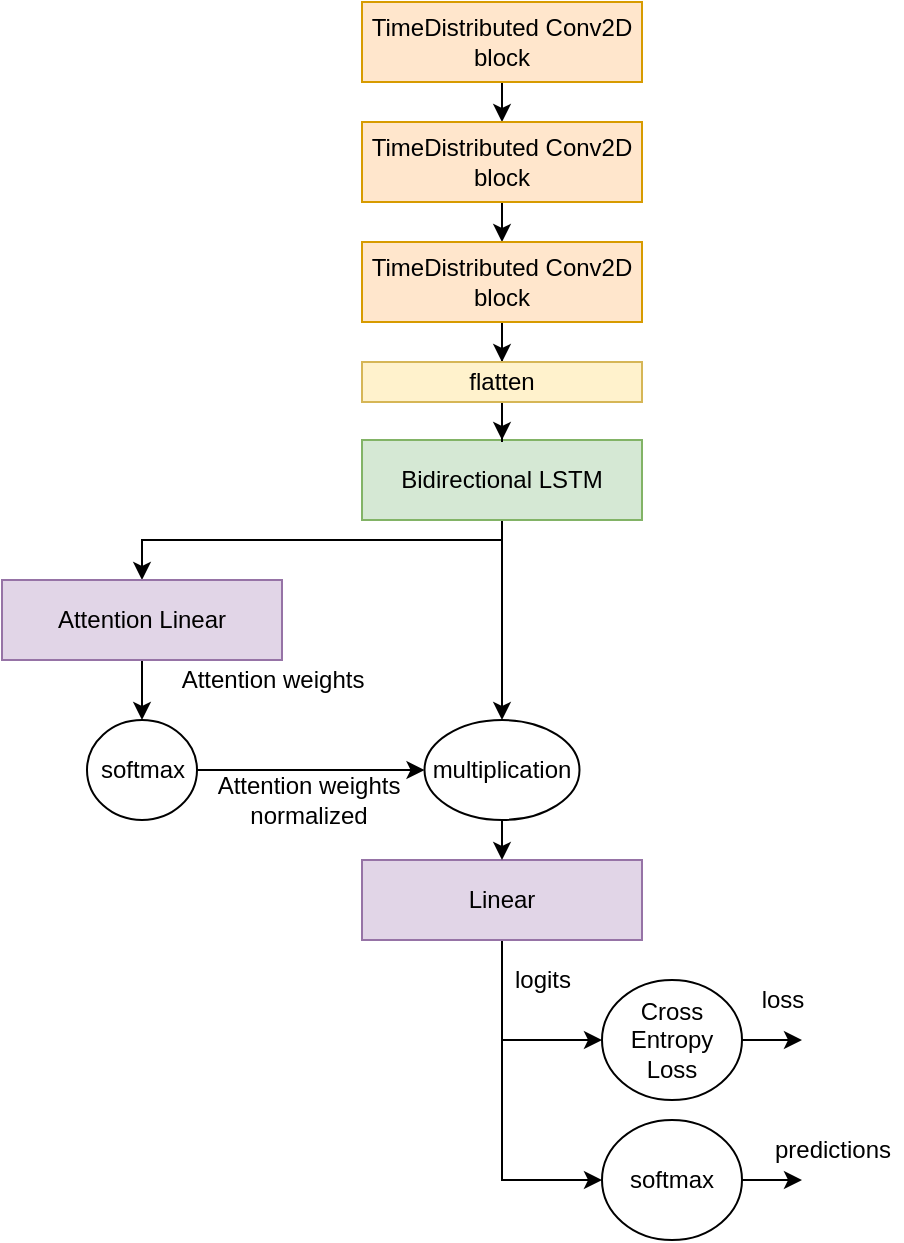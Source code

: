 <mxfile version="13.6.9" type="device"><diagram id="Bj7vIdwEfcWck5Sdz_T4" name="Page-1"><mxGraphModel dx="1102" dy="565" grid="0" gridSize="10" guides="1" tooltips="1" connect="1" arrows="1" fold="1" page="1" pageScale="1" pageWidth="827" pageHeight="1169" math="0" shadow="0"><root><mxCell id="0"/><mxCell id="1" parent="0"/><mxCell id="zSWU4xG40vs470SDySqd-2" style="edgeStyle=orthogonalEdgeStyle;rounded=0;orthogonalLoop=1;jettySize=auto;html=1;exitX=0.5;exitY=1;exitDx=0;exitDy=0;entryX=0.5;entryY=0;entryDx=0;entryDy=0;" edge="1" parent="1" source="xAI6UfnPsdY0rtUrB1ZR-7" target="zSWU4xG40vs470SDySqd-1"><mxGeometry relative="1" as="geometry"><Array as="points"><mxPoint x="420" y="350"/><mxPoint x="240" y="350"/></Array></mxGeometry></mxCell><mxCell id="zSWU4xG40vs470SDySqd-9" style="edgeStyle=orthogonalEdgeStyle;rounded=0;orthogonalLoop=1;jettySize=auto;html=1;entryX=0.5;entryY=0;entryDx=0;entryDy=0;" edge="1" parent="1" source="xAI6UfnPsdY0rtUrB1ZR-7" target="zSWU4xG40vs470SDySqd-7"><mxGeometry relative="1" as="geometry"/></mxCell><mxCell id="xAI6UfnPsdY0rtUrB1ZR-7" value="Bidirectional LSTM" style="rounded=0;whiteSpace=wrap;html=1;fillColor=#d5e8d4;strokeColor=#82b366;" parent="1" vertex="1"><mxGeometry x="350" y="300" width="140" height="40" as="geometry"/></mxCell><mxCell id="xAI6UfnPsdY0rtUrB1ZR-17" style="edgeStyle=orthogonalEdgeStyle;rounded=0;orthogonalLoop=1;jettySize=auto;html=1;exitX=0.5;exitY=1;exitDx=0;exitDy=0;entryX=0.5;entryY=0;entryDx=0;entryDy=0;" parent="1" source="xAI6UfnPsdY0rtUrB1ZR-12" target="xAI6UfnPsdY0rtUrB1ZR-13" edge="1"><mxGeometry relative="1" as="geometry"/></mxCell><mxCell id="xAI6UfnPsdY0rtUrB1ZR-12" value="TimeDistributed Conv2D block" style="rounded=0;whiteSpace=wrap;html=1;fillColor=#ffe6cc;strokeColor=#d79b00;" parent="1" vertex="1"><mxGeometry x="350" y="81" width="140" height="40" as="geometry"/></mxCell><mxCell id="xAI6UfnPsdY0rtUrB1ZR-18" style="edgeStyle=orthogonalEdgeStyle;rounded=0;orthogonalLoop=1;jettySize=auto;html=1;exitX=0.5;exitY=1;exitDx=0;exitDy=0;entryX=0.5;entryY=0;entryDx=0;entryDy=0;" parent="1" source="xAI6UfnPsdY0rtUrB1ZR-13" target="xAI6UfnPsdY0rtUrB1ZR-14" edge="1"><mxGeometry relative="1" as="geometry"/></mxCell><mxCell id="xAI6UfnPsdY0rtUrB1ZR-13" value="TimeDistributed Conv2D block" style="rounded=0;whiteSpace=wrap;html=1;fillColor=#ffe6cc;strokeColor=#d79b00;" parent="1" vertex="1"><mxGeometry x="350" y="141" width="140" height="40" as="geometry"/></mxCell><mxCell id="xAI6UfnPsdY0rtUrB1ZR-24" style="edgeStyle=orthogonalEdgeStyle;rounded=0;orthogonalLoop=1;jettySize=auto;html=1;exitX=0.5;exitY=1;exitDx=0;exitDy=0;" parent="1" source="xAI6UfnPsdY0rtUrB1ZR-14" target="xAI6UfnPsdY0rtUrB1ZR-22" edge="1"><mxGeometry relative="1" as="geometry"/></mxCell><mxCell id="xAI6UfnPsdY0rtUrB1ZR-14" value="TimeDistributed Conv2D block" style="rounded=0;whiteSpace=wrap;html=1;fillColor=#ffe6cc;strokeColor=#d79b00;" parent="1" vertex="1"><mxGeometry x="350" y="201" width="140" height="40" as="geometry"/></mxCell><mxCell id="xAI6UfnPsdY0rtUrB1ZR-28" style="edgeStyle=orthogonalEdgeStyle;rounded=0;orthogonalLoop=1;jettySize=auto;html=1;exitX=0.5;exitY=1;exitDx=0;exitDy=0;entryX=0;entryY=0.5;entryDx=0;entryDy=0;" parent="1" source="xAI6UfnPsdY0rtUrB1ZR-20" target="xAI6UfnPsdY0rtUrB1ZR-27" edge="1"><mxGeometry relative="1" as="geometry"/></mxCell><mxCell id="xAI6UfnPsdY0rtUrB1ZR-30" style="edgeStyle=orthogonalEdgeStyle;rounded=0;orthogonalLoop=1;jettySize=auto;html=1;exitX=0.5;exitY=1;exitDx=0;exitDy=0;entryX=0;entryY=0.5;entryDx=0;entryDy=0;" parent="1" source="xAI6UfnPsdY0rtUrB1ZR-20" target="xAI6UfnPsdY0rtUrB1ZR-29" edge="1"><mxGeometry relative="1" as="geometry"/></mxCell><mxCell id="xAI6UfnPsdY0rtUrB1ZR-20" value="Linear" style="rounded=0;whiteSpace=wrap;html=1;fillColor=#e1d5e7;strokeColor=#9673a6;" parent="1" vertex="1"><mxGeometry x="350" y="510" width="140" height="40" as="geometry"/></mxCell><mxCell id="xAI6UfnPsdY0rtUrB1ZR-26" style="edgeStyle=orthogonalEdgeStyle;rounded=0;orthogonalLoop=1;jettySize=auto;html=1;exitX=0.5;exitY=1;exitDx=0;exitDy=0;" parent="1" source="xAI6UfnPsdY0rtUrB1ZR-22" target="xAI6UfnPsdY0rtUrB1ZR-7" edge="1"><mxGeometry relative="1" as="geometry"/></mxCell><mxCell id="xAI6UfnPsdY0rtUrB1ZR-22" value="flatten" style="rounded=0;whiteSpace=wrap;html=1;fillColor=#fff2cc;strokeColor=#d6b656;" parent="1" vertex="1"><mxGeometry x="350" y="261" width="140" height="20" as="geometry"/></mxCell><mxCell id="xAI6UfnPsdY0rtUrB1ZR-25" style="edgeStyle=orthogonalEdgeStyle;rounded=0;orthogonalLoop=1;jettySize=auto;html=1;exitX=0.5;exitY=1;exitDx=0;exitDy=0;" parent="1" source="xAI6UfnPsdY0rtUrB1ZR-7" target="xAI6UfnPsdY0rtUrB1ZR-7" edge="1"><mxGeometry relative="1" as="geometry"/></mxCell><mxCell id="xAI6UfnPsdY0rtUrB1ZR-34" style="edgeStyle=orthogonalEdgeStyle;rounded=0;orthogonalLoop=1;jettySize=auto;html=1;exitX=1;exitY=0.5;exitDx=0;exitDy=0;" parent="1" source="xAI6UfnPsdY0rtUrB1ZR-27" edge="1"><mxGeometry relative="1" as="geometry"><mxPoint x="570" y="600" as="targetPoint"/></mxGeometry></mxCell><mxCell id="xAI6UfnPsdY0rtUrB1ZR-27" value="Cross&lt;br&gt;Entropy&lt;br&gt;Loss" style="ellipse;whiteSpace=wrap;html=1;" parent="1" vertex="1"><mxGeometry x="470" y="570" width="70" height="60" as="geometry"/></mxCell><mxCell id="xAI6UfnPsdY0rtUrB1ZR-31" style="edgeStyle=orthogonalEdgeStyle;rounded=0;orthogonalLoop=1;jettySize=auto;html=1;exitX=1;exitY=0.5;exitDx=0;exitDy=0;" parent="1" source="xAI6UfnPsdY0rtUrB1ZR-29" edge="1"><mxGeometry relative="1" as="geometry"><mxPoint x="570" y="670" as="targetPoint"/></mxGeometry></mxCell><mxCell id="xAI6UfnPsdY0rtUrB1ZR-29" value="softmax" style="ellipse;whiteSpace=wrap;html=1;" parent="1" vertex="1"><mxGeometry x="470" y="640" width="70" height="60" as="geometry"/></mxCell><mxCell id="xAI6UfnPsdY0rtUrB1ZR-32" value="logits" style="text;html=1;resizable=0;autosize=1;align=center;verticalAlign=middle;points=[];fillColor=none;strokeColor=none;rounded=0;" parent="1" vertex="1"><mxGeometry x="420" y="560" width="40" height="20" as="geometry"/></mxCell><mxCell id="xAI6UfnPsdY0rtUrB1ZR-33" value="predictions" style="text;html=1;resizable=0;autosize=1;align=center;verticalAlign=middle;points=[];fillColor=none;strokeColor=none;rounded=0;" parent="1" vertex="1"><mxGeometry x="550" y="645" width="70" height="20" as="geometry"/></mxCell><mxCell id="xAI6UfnPsdY0rtUrB1ZR-35" value="loss" style="text;html=1;resizable=0;autosize=1;align=center;verticalAlign=middle;points=[];fillColor=none;strokeColor=none;rounded=0;" parent="1" vertex="1"><mxGeometry x="540" y="570" width="40" height="20" as="geometry"/></mxCell><mxCell id="zSWU4xG40vs470SDySqd-4" style="edgeStyle=orthogonalEdgeStyle;rounded=0;orthogonalLoop=1;jettySize=auto;html=1;exitX=0.5;exitY=1;exitDx=0;exitDy=0;entryX=0.5;entryY=0;entryDx=0;entryDy=0;" edge="1" parent="1" source="zSWU4xG40vs470SDySqd-1" target="zSWU4xG40vs470SDySqd-3"><mxGeometry relative="1" as="geometry"/></mxCell><mxCell id="zSWU4xG40vs470SDySqd-1" value="Attention Linear" style="rounded=0;whiteSpace=wrap;html=1;fillColor=#e1d5e7;strokeColor=#9673a6;" vertex="1" parent="1"><mxGeometry x="170" y="370" width="140" height="40" as="geometry"/></mxCell><mxCell id="zSWU4xG40vs470SDySqd-8" style="edgeStyle=orthogonalEdgeStyle;rounded=0;orthogonalLoop=1;jettySize=auto;html=1;exitX=1;exitY=0.5;exitDx=0;exitDy=0;entryX=0;entryY=0.5;entryDx=0;entryDy=0;" edge="1" parent="1" source="zSWU4xG40vs470SDySqd-3" target="zSWU4xG40vs470SDySqd-7"><mxGeometry relative="1" as="geometry"/></mxCell><mxCell id="zSWU4xG40vs470SDySqd-3" value="softmax" style="ellipse;whiteSpace=wrap;html=1;" vertex="1" parent="1"><mxGeometry x="212.5" y="440" width="55" height="50" as="geometry"/></mxCell><mxCell id="zSWU4xG40vs470SDySqd-10" style="edgeStyle=orthogonalEdgeStyle;rounded=0;orthogonalLoop=1;jettySize=auto;html=1;exitX=0.5;exitY=1;exitDx=0;exitDy=0;entryX=0.5;entryY=0;entryDx=0;entryDy=0;" edge="1" parent="1" source="zSWU4xG40vs470SDySqd-7" target="xAI6UfnPsdY0rtUrB1ZR-20"><mxGeometry relative="1" as="geometry"/></mxCell><mxCell id="zSWU4xG40vs470SDySqd-7" value="multiplication" style="ellipse;whiteSpace=wrap;html=1;" vertex="1" parent="1"><mxGeometry x="381.25" y="440" width="77.5" height="50" as="geometry"/></mxCell><mxCell id="zSWU4xG40vs470SDySqd-11" value="Attention weights" style="text;html=1;resizable=0;autosize=1;align=center;verticalAlign=middle;points=[];fillColor=none;strokeColor=none;rounded=0;" vertex="1" parent="1"><mxGeometry x="250" y="410" width="110" height="20" as="geometry"/></mxCell><mxCell id="zSWU4xG40vs470SDySqd-12" value="Attention weights&lt;br&gt;normalized" style="text;html=1;resizable=0;autosize=1;align=center;verticalAlign=middle;points=[];fillColor=none;strokeColor=none;rounded=0;" vertex="1" parent="1"><mxGeometry x="267.5" y="465" width="110" height="30" as="geometry"/></mxCell></root></mxGraphModel></diagram></mxfile>
